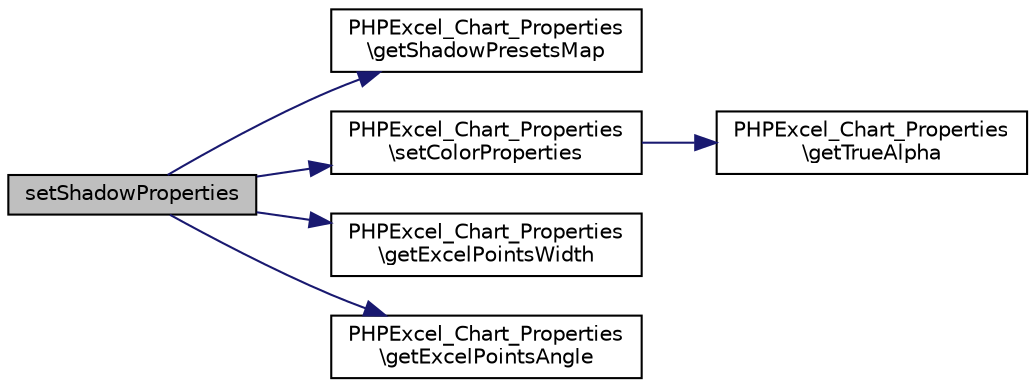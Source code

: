 digraph "setShadowProperties"
{
  edge [fontname="Helvetica",fontsize="10",labelfontname="Helvetica",labelfontsize="10"];
  node [fontname="Helvetica",fontsize="10",shape=record];
  rankdir="LR";
  Node60 [label="setShadowProperties",height=0.2,width=0.4,color="black", fillcolor="grey75", style="filled", fontcolor="black"];
  Node60 -> Node61 [color="midnightblue",fontsize="10",style="solid",fontname="Helvetica"];
  Node61 [label="PHPExcel_Chart_Properties\l\\getShadowPresetsMap",height=0.2,width=0.4,color="black", fillcolor="white", style="filled",URL="$class_p_h_p_excel___chart___properties.html#aa3f73c1af6a26b5e8cb2b088ca07eb1d"];
  Node60 -> Node62 [color="midnightblue",fontsize="10",style="solid",fontname="Helvetica"];
  Node62 [label="PHPExcel_Chart_Properties\l\\setColorProperties",height=0.2,width=0.4,color="black", fillcolor="white", style="filled",URL="$class_p_h_p_excel___chart___properties.html#aa5c82a2ae20ca784a61ef0b9ef788923"];
  Node62 -> Node63 [color="midnightblue",fontsize="10",style="solid",fontname="Helvetica"];
  Node63 [label="PHPExcel_Chart_Properties\l\\getTrueAlpha",height=0.2,width=0.4,color="black", fillcolor="white", style="filled",URL="$class_p_h_p_excel___chart___properties.html#ac203a99fc1ce483ab369da946f496d32"];
  Node60 -> Node64 [color="midnightblue",fontsize="10",style="solid",fontname="Helvetica"];
  Node64 [label="PHPExcel_Chart_Properties\l\\getExcelPointsWidth",height=0.2,width=0.4,color="black", fillcolor="white", style="filled",URL="$class_p_h_p_excel___chart___properties.html#a0970ba6b277368288bfd6ca2dbd88d5c"];
  Node60 -> Node65 [color="midnightblue",fontsize="10",style="solid",fontname="Helvetica"];
  Node65 [label="PHPExcel_Chart_Properties\l\\getExcelPointsAngle",height=0.2,width=0.4,color="black", fillcolor="white", style="filled",URL="$class_p_h_p_excel___chart___properties.html#ab2f54eb6d1057bd036079697dea998c4"];
}
